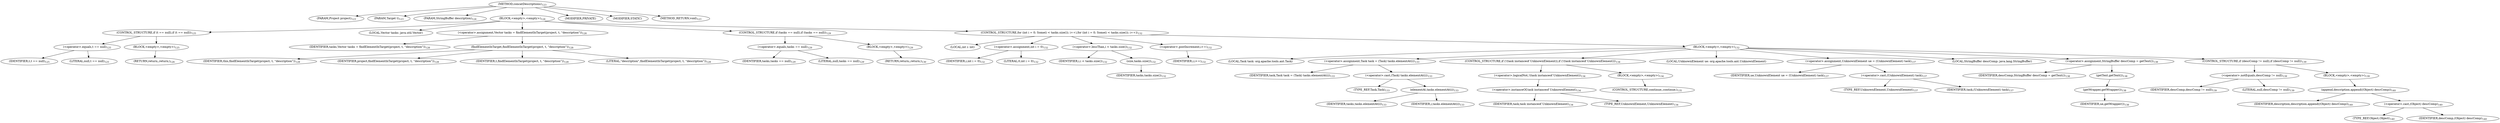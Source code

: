 digraph "concatDescriptions" {  
"99" [label = <(METHOD,concatDescriptions)<SUB>123</SUB>> ]
"100" [label = <(PARAM,Project project)<SUB>123</SUB>> ]
"101" [label = <(PARAM,Target t)<SUB>123</SUB>> ]
"102" [label = <(PARAM,StringBuffer description)<SUB>124</SUB>> ]
"103" [label = <(BLOCK,&lt;empty&gt;,&lt;empty&gt;)<SUB>124</SUB>> ]
"104" [label = <(CONTROL_STRUCTURE,if (t == null),if (t == null))<SUB>125</SUB>> ]
"105" [label = <(&lt;operator&gt;.equals,t == null)<SUB>125</SUB>> ]
"106" [label = <(IDENTIFIER,t,t == null)<SUB>125</SUB>> ]
"107" [label = <(LITERAL,null,t == null)<SUB>125</SUB>> ]
"108" [label = <(BLOCK,&lt;empty&gt;,&lt;empty&gt;)<SUB>125</SUB>> ]
"109" [label = <(RETURN,return;,return;)<SUB>126</SUB>> ]
"110" [label = <(LOCAL,Vector tasks: java.util.Vector)> ]
"111" [label = <(&lt;operator&gt;.assignment,Vector tasks = findElementInTarget(project, t, &quot;description&quot;))<SUB>128</SUB>> ]
"112" [label = <(IDENTIFIER,tasks,Vector tasks = findElementInTarget(project, t, &quot;description&quot;))<SUB>128</SUB>> ]
"113" [label = <(findElementInTarget,findElementInTarget(project, t, &quot;description&quot;))<SUB>128</SUB>> ]
"114" [label = <(IDENTIFIER,this,findElementInTarget(project, t, &quot;description&quot;))<SUB>128</SUB>> ]
"115" [label = <(IDENTIFIER,project,findElementInTarget(project, t, &quot;description&quot;))<SUB>128</SUB>> ]
"116" [label = <(IDENTIFIER,t,findElementInTarget(project, t, &quot;description&quot;))<SUB>128</SUB>> ]
"117" [label = <(LITERAL,&quot;description&quot;,findElementInTarget(project, t, &quot;description&quot;))<SUB>128</SUB>> ]
"118" [label = <(CONTROL_STRUCTURE,if (tasks == null),if (tasks == null))<SUB>129</SUB>> ]
"119" [label = <(&lt;operator&gt;.equals,tasks == null)<SUB>129</SUB>> ]
"120" [label = <(IDENTIFIER,tasks,tasks == null)<SUB>129</SUB>> ]
"121" [label = <(LITERAL,null,tasks == null)<SUB>129</SUB>> ]
"122" [label = <(BLOCK,&lt;empty&gt;,&lt;empty&gt;)<SUB>129</SUB>> ]
"123" [label = <(RETURN,return;,return;)<SUB>130</SUB>> ]
"124" [label = <(CONTROL_STRUCTURE,for (int i = 0; Some(i &lt; tasks.size()); i++),for (int i = 0; Some(i &lt; tasks.size()); i++))<SUB>132</SUB>> ]
"125" [label = <(LOCAL,int i: int)> ]
"126" [label = <(&lt;operator&gt;.assignment,int i = 0)<SUB>132</SUB>> ]
"127" [label = <(IDENTIFIER,i,int i = 0)<SUB>132</SUB>> ]
"128" [label = <(LITERAL,0,int i = 0)<SUB>132</SUB>> ]
"129" [label = <(&lt;operator&gt;.lessThan,i &lt; tasks.size())<SUB>132</SUB>> ]
"130" [label = <(IDENTIFIER,i,i &lt; tasks.size())<SUB>132</SUB>> ]
"131" [label = <(size,tasks.size())<SUB>132</SUB>> ]
"132" [label = <(IDENTIFIER,tasks,tasks.size())<SUB>132</SUB>> ]
"133" [label = <(&lt;operator&gt;.postIncrement,i++)<SUB>132</SUB>> ]
"134" [label = <(IDENTIFIER,i,i++)<SUB>132</SUB>> ]
"135" [label = <(BLOCK,&lt;empty&gt;,&lt;empty&gt;)<SUB>132</SUB>> ]
"136" [label = <(LOCAL,Task task: org.apache.tools.ant.Task)> ]
"137" [label = <(&lt;operator&gt;.assignment,Task task = (Task) tasks.elementAt(i))<SUB>133</SUB>> ]
"138" [label = <(IDENTIFIER,task,Task task = (Task) tasks.elementAt(i))<SUB>133</SUB>> ]
"139" [label = <(&lt;operator&gt;.cast,(Task) tasks.elementAt(i))<SUB>133</SUB>> ]
"140" [label = <(TYPE_REF,Task,Task)<SUB>133</SUB>> ]
"141" [label = <(elementAt,tasks.elementAt(i))<SUB>133</SUB>> ]
"142" [label = <(IDENTIFIER,tasks,tasks.elementAt(i))<SUB>133</SUB>> ]
"143" [label = <(IDENTIFIER,i,tasks.elementAt(i))<SUB>133</SUB>> ]
"144" [label = <(CONTROL_STRUCTURE,if (!(task instanceof UnknownElement)),if (!(task instanceof UnknownElement)))<SUB>134</SUB>> ]
"145" [label = <(&lt;operator&gt;.logicalNot,!(task instanceof UnknownElement))<SUB>134</SUB>> ]
"146" [label = <(&lt;operator&gt;.instanceOf,task instanceof UnknownElement)<SUB>134</SUB>> ]
"147" [label = <(IDENTIFIER,task,task instanceof UnknownElement)<SUB>134</SUB>> ]
"148" [label = <(TYPE_REF,UnknownElement,UnknownElement)<SUB>134</SUB>> ]
"149" [label = <(BLOCK,&lt;empty&gt;,&lt;empty&gt;)<SUB>134</SUB>> ]
"150" [label = <(CONTROL_STRUCTURE,continue;,continue;)<SUB>135</SUB>> ]
"151" [label = <(LOCAL,UnknownElement ue: org.apache.tools.ant.UnknownElement)> ]
"152" [label = <(&lt;operator&gt;.assignment,UnknownElement ue = (UnknownElement) task)<SUB>137</SUB>> ]
"153" [label = <(IDENTIFIER,ue,UnknownElement ue = (UnknownElement) task)<SUB>137</SUB>> ]
"154" [label = <(&lt;operator&gt;.cast,(UnknownElement) task)<SUB>137</SUB>> ]
"155" [label = <(TYPE_REF,UnknownElement,UnknownElement)<SUB>137</SUB>> ]
"156" [label = <(IDENTIFIER,task,(UnknownElement) task)<SUB>137</SUB>> ]
"157" [label = <(LOCAL,StringBuffer descComp: java.lang.StringBuffer)> ]
"158" [label = <(&lt;operator&gt;.assignment,StringBuffer descComp = getText())<SUB>138</SUB>> ]
"159" [label = <(IDENTIFIER,descComp,StringBuffer descComp = getText())<SUB>138</SUB>> ]
"160" [label = <(getText,getText())<SUB>138</SUB>> ]
"161" [label = <(getWrapper,getWrapper())<SUB>138</SUB>> ]
"162" [label = <(IDENTIFIER,ue,getWrapper())<SUB>138</SUB>> ]
"163" [label = <(CONTROL_STRUCTURE,if (descComp != null),if (descComp != null))<SUB>139</SUB>> ]
"164" [label = <(&lt;operator&gt;.notEquals,descComp != null)<SUB>139</SUB>> ]
"165" [label = <(IDENTIFIER,descComp,descComp != null)<SUB>139</SUB>> ]
"166" [label = <(LITERAL,null,descComp != null)<SUB>139</SUB>> ]
"167" [label = <(BLOCK,&lt;empty&gt;,&lt;empty&gt;)<SUB>139</SUB>> ]
"168" [label = <(append,description.append((Object) descComp))<SUB>140</SUB>> ]
"169" [label = <(IDENTIFIER,description,description.append((Object) descComp))<SUB>140</SUB>> ]
"170" [label = <(&lt;operator&gt;.cast,(Object) descComp)<SUB>140</SUB>> ]
"171" [label = <(TYPE_REF,Object,Object)<SUB>140</SUB>> ]
"172" [label = <(IDENTIFIER,descComp,(Object) descComp)<SUB>140</SUB>> ]
"173" [label = <(MODIFIER,PRIVATE)> ]
"174" [label = <(MODIFIER,STATIC)> ]
"175" [label = <(METHOD_RETURN,void)<SUB>123</SUB>> ]
  "99" -> "100" 
  "99" -> "101" 
  "99" -> "102" 
  "99" -> "103" 
  "99" -> "173" 
  "99" -> "174" 
  "99" -> "175" 
  "103" -> "104" 
  "103" -> "110" 
  "103" -> "111" 
  "103" -> "118" 
  "103" -> "124" 
  "104" -> "105" 
  "104" -> "108" 
  "105" -> "106" 
  "105" -> "107" 
  "108" -> "109" 
  "111" -> "112" 
  "111" -> "113" 
  "113" -> "114" 
  "113" -> "115" 
  "113" -> "116" 
  "113" -> "117" 
  "118" -> "119" 
  "118" -> "122" 
  "119" -> "120" 
  "119" -> "121" 
  "122" -> "123" 
  "124" -> "125" 
  "124" -> "126" 
  "124" -> "129" 
  "124" -> "133" 
  "124" -> "135" 
  "126" -> "127" 
  "126" -> "128" 
  "129" -> "130" 
  "129" -> "131" 
  "131" -> "132" 
  "133" -> "134" 
  "135" -> "136" 
  "135" -> "137" 
  "135" -> "144" 
  "135" -> "151" 
  "135" -> "152" 
  "135" -> "157" 
  "135" -> "158" 
  "135" -> "163" 
  "137" -> "138" 
  "137" -> "139" 
  "139" -> "140" 
  "139" -> "141" 
  "141" -> "142" 
  "141" -> "143" 
  "144" -> "145" 
  "144" -> "149" 
  "145" -> "146" 
  "146" -> "147" 
  "146" -> "148" 
  "149" -> "150" 
  "152" -> "153" 
  "152" -> "154" 
  "154" -> "155" 
  "154" -> "156" 
  "158" -> "159" 
  "158" -> "160" 
  "160" -> "161" 
  "161" -> "162" 
  "163" -> "164" 
  "163" -> "167" 
  "164" -> "165" 
  "164" -> "166" 
  "167" -> "168" 
  "168" -> "169" 
  "168" -> "170" 
  "170" -> "171" 
  "170" -> "172" 
}
